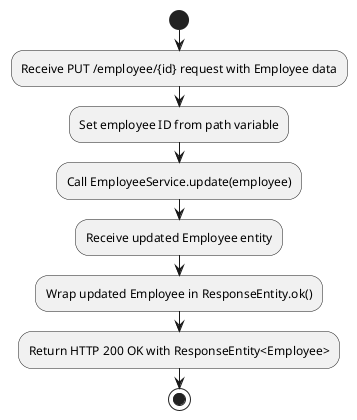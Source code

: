 @startuml
start
:Receive PUT /employee/{id} request with Employee data;
:Set employee ID from path variable;
:Call EmployeeService.update(employee);
:Receive updated Employee entity;
:Wrap updated Employee in ResponseEntity.ok();
:Return HTTP 200 OK with ResponseEntity<Employee>;
stop
@enduml
